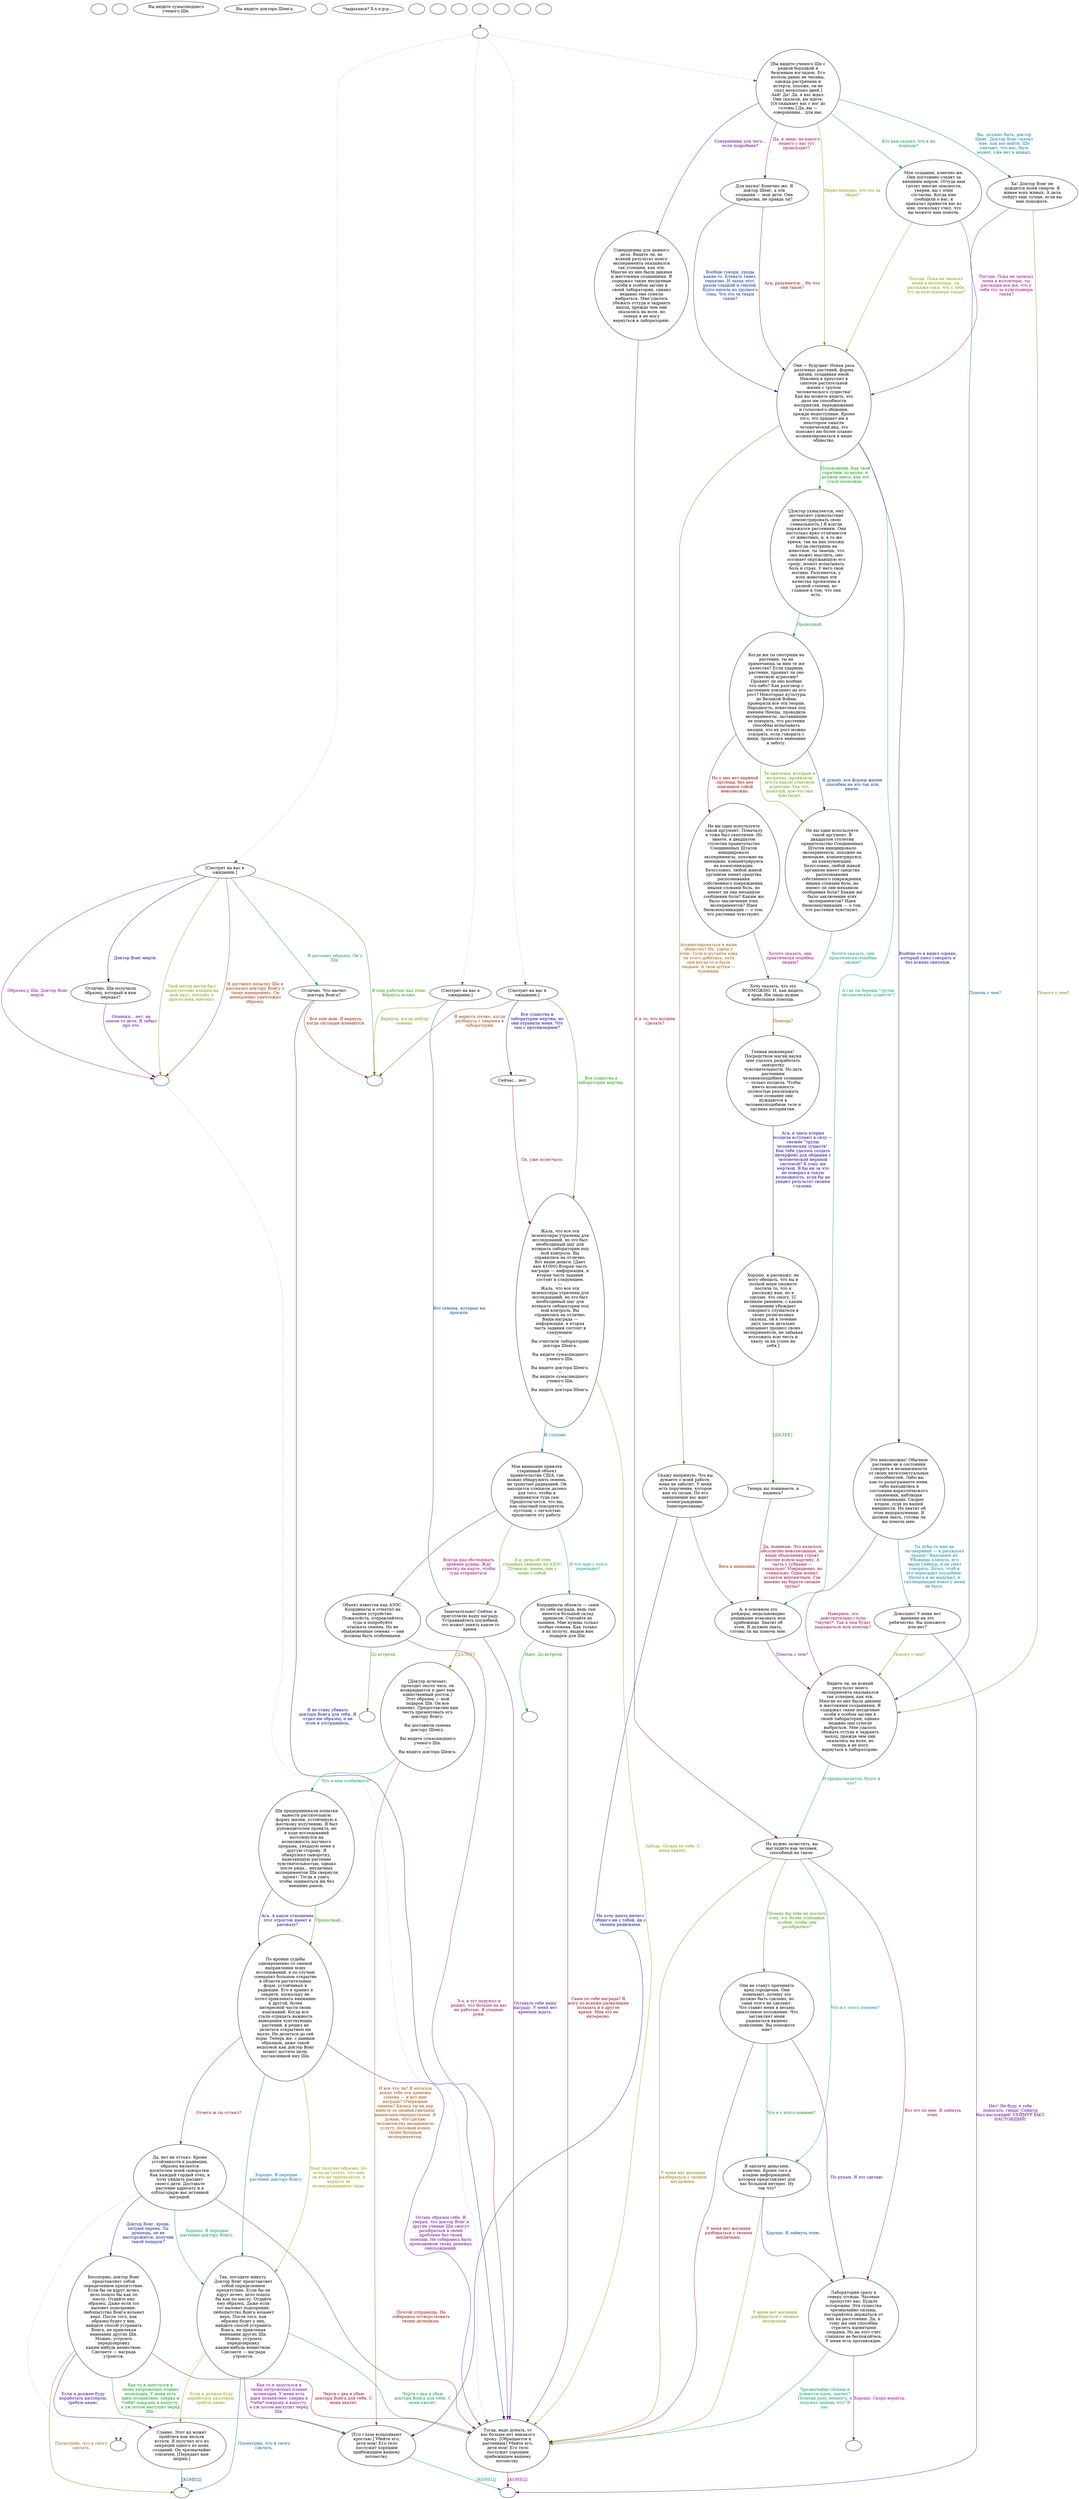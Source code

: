 digraph fcdrshng {
  "start" [style=filled       fillcolor="#FFFFFF"       color="#000000"]
  "start" [label=""]
  "use_p_proc" [style=filled       fillcolor="#FFFFFF"       color="#000000"]
  "use_p_proc" [label=""]
  "look_at_p_proc" [style=filled       fillcolor="#FFFFFF"       color="#000000"]
  "look_at_p_proc" [label="Вы видите сумасшедшего\nученого Ши."]
  "description_p_proc" [style=filled       fillcolor="#FFFFFF"       color="#000000"]
  "description_p_proc" [label="Вы видите доктора Шенга."]
  "use_skill_on_p_proc" [style=filled       fillcolor="#FFFFFF"       color="#000000"]
  "use_skill_on_p_proc" [label=""]
  "use_obj_on_p_proc" [style=filled       fillcolor="#FFFFFF"       color="#000000"]
  "use_obj_on_p_proc" [label="*задыхаясь* Х-х-х-р-р..."]
  "damage_p_proc" [style=filled       fillcolor="#FFFFFF"       color="#000000"]
  "damage_p_proc" [label=""]
  "map_enter_p_proc" [style=filled       fillcolor="#FFFFFF"       color="#000000"]
  "map_enter_p_proc" [label=""]
  "map_update_p_proc" [style=filled       fillcolor="#FFFFFF"       color="#000000"]
  "map_update_p_proc" [label=""]
  "talk_p_proc" [style=filled       fillcolor="#FFFFFF"       color="#000000"]
  "talk_p_proc" -> "Node042" [style=dotted color="#555555"]
  "talk_p_proc" -> "Node016" [style=dotted color="#555555"]
  "talk_p_proc" -> "Node025" [style=dotted color="#555555"]
  "talk_p_proc" -> "Node001" [style=dotted color="#555555"]
  "talk_p_proc" [label=""]
  "Node001" [style=filled       fillcolor="#FFFFFF"       color="#000000"]
  "Node001" [label="[Вы видите ученого Ши с\nредкой бородкой и\nбезумным взглядом. Его\nволосы давно не чесаны,\nодежда растрепана и\nистерта, похоже, он не\nспал несколько дней.]\nАай! Да! Да, я вас ждал.\nОни сказали, вы идете.\n[Оглядывает вас с ног до\nголовы.] Да, вы —\nсовершенны... для нас."]
  "Node001" -> "Node002" [label="Да, я знаю, но какого\nлешего у вас тут\nпроисходит?" color="#99004D" fontcolor="#99004D"]
  "Node001" -> "Node003" [label="Вы, должно быть, доктор\nШенг. Доктор Вонг сказал\nмне, как вас найти. Ши\nсчитают, что вас, быть\nможет, уже нет в живых." color="#007A99" fontcolor="#007A99"]
  "Node001" -> "Node004" [label="Перво-наперво, что это за\nтвари?" color="#998B00" fontcolor="#998B00"]
  "Node001" -> "Node005" [label="Совершенны для чего...\nесли подробнее?" color="#5F0099" fontcolor="#5F0099"]
  "Node001" -> "Node006" [label="Кто вам сказал, что я на\nподходе?" color="#009932" fontcolor="#009932"]
  "Node002" [style=filled       fillcolor="#FFFFFF"       color="#000000"]
  "Node002" [label="Для науки! Конечно же. Я\nдоктор Шенг, а эти\nсоздания — мои дети. Они\nпрекрасны, не правда ли?"]
  "Node002" -> "Node004" [label="Ага, разумеется... Но что\nони такое?" color="#990500" fontcolor="#990500"]
  "Node002" -> "Node004" [label="Вообще говоря, уроды\nкакие-то. Блевать тянет,\nсерьезно. И запах этот,\nразом сладкий и гнилой,\nбудто кисель из трупного\nсока. Что это за твари\nтакие?" color="#002799" fontcolor="#002799"]
  "Node003" [style=filled       fillcolor="#FFFFFF"       color="#000000"]
  "Node003" [label="Ха! Доктор Вонг не\nдождется моей смерти. Я\nживее всех живых. А дела\nпойдут еще лучше, если вы\nмне поможете."]
  "Node003" -> "Node008" [label="Помогу с чем?" color="#549900" fontcolor="#549900"]
  "Node003" -> "Node004" [label="Погоди. Пока не записал\nменя в волонтеры, ты\nрасскажи все же, что у\nтебя тут за кунсткамера\nтакая?" color="#990081" fontcolor="#990081"]
  "Node004" [style=filled       fillcolor="#FFFFFF"       color="#000000"]
  "Node004" [label="Они — будущее! Новая раса\nразумных растений, форма\nжизни, созданная мной.\nНаконец я преуспел в\nсинтезе растительной\nжизни с трупом\nчеловеческого существа!\nКак вы можете видеть, это\nдало им способности\nвосприятия, передвижения\nи голосового общения,\nпрежде недоступные. Кроме\nтого, это придает им в\nнекотором смысле\nчеловеческий вид, это\nпоможет им более плавно\nассимилироваться в наше\nобщество."]
  "Node004" -> "Node007" [label="А где ты берешь \"трупы\nчеловеческих существ\"?" color="#009985" fontcolor="#009985"]
  "Node004" -> "Node009" [label="Ассимилироваться в наше\nобщество? Ну, удачи с\nэтим. Гули и мутанты едва\nли этого добились, хотя\nони когда-то и были\nлюдьми. А твои штуки —\nчудовища." color="#995800" fontcolor="#995800"]
  "Node004" -> "Node026" [label="Вообще-то я видел сорняк,\nкоторый умел говорить и\nбез всяких синтезов." color="#2C0099" fontcolor="#2C0099"]
  "Node004" -> "Node028" [label="Потрясающе. Как твой\nсоратник по науке, я\nдолжен знать, как это\nстало возможно." color="#019900" fontcolor="#019900"]
  "Node005" [style=filled       fillcolor="#FFFFFF"       color="#000000"]
  "Node005" [label="Совершенны для данного\nдела. Видите ли, не\nвсякий результат моего\nэксперимента оказывался\nтак успешен, как эти.\nМногие из них были дикими\nи жестокими созданиями. Я\nсодержал такие неудачные\nособи в особом загоне в\nсвоей лаборатории, однако\nнедавно они сумели\nвыбраться. Мне удалось\nубежать оттуда и задраить\nвыход, прежде чем они\nоказались на воле, но\nтеперь я не могу\nвернуться в лабораторию."]
  "Node005" -> "Node038" [label="А я то, что должен\nсделать?" color="#99002E" fontcolor="#99002E"]
  "Node006" [style=filled       fillcolor="#FFFFFF"       color="#000000"]
  "Node006" [label="Мои создания, конечно же.\nОни постоянно следят за\nвнешним миром. Оттуда нам\nгрозят многие опасности,\nуверен, вы с этим\nсогласны. Когда мне\nсообщили о вас, я\nприказал привести вас ко\nмне, поскольку счел, что\nвы можете нам помочь."]
  "Node006" -> "Node008" [label="Помочь с чем?" color="#005A99" fontcolor="#005A99"]
  "Node006" -> "Node004" [label="Погоди. Пока не записал\nменя в волонтеры, ты\nрасскажи-таки, что у тебя\nтут за кунсткамера такая?" color="#879900" fontcolor="#879900"]
  "Node007" [style=filled       fillcolor="#FFFFFF"       color="#000000"]
  "Node007" [label="А, в основном это\nрейдеры, недальновидно\nрешившие атаковать мое\nприбежище. Хватит об\nэтом. Я должен знать,\nготовы ли вы помочь мне."]
  "Node007" -> "Node008" [label="Помочь с чем?" color="#7E0099" fontcolor="#7E0099"]
  "Node008" [style=filled       fillcolor="#FFFFFF"       color="#000000"]
  "Node008" [label="Видите ли, не всякий\nрезультат моего\nэксперимента оказывался\nтак успешен, как эти.\nМногие из них были дикими\nи жестокими созданиями. Я\nсодержал такие неудачные\nособи в особом загоне в\nсвоей лаборатории, однако\nнедавно они сумели\nвыбраться. Мне удалось\nсбежать оттуда и задраить\nвыход, прежде чем они\nоказались на воле, но\nтеперь я не могу\nвернуться в лабораторию."]
  "Node008" -> "Node038" [label="И предполагается, будто я\nчто?" color="#009952" fontcolor="#009952"]
  "Node009" [style=filled       fillcolor="#FFFFFF"       color="#000000"]
  "Node009" [label="Скажу напрямую. Что вы\nдумаете о моей работе,\nменя не заботит. У меня\nесть поручение, которое\nвам по силам. По его\nзавершении вас ждет\nвознаграждение.\nЗаинтересованы?"]
  "Node009" -> "Node007" [label="Весь в внимании." color="#992500" fontcolor="#992500"]
  "Node009" -> "Node012" [label="Не хочу иметь ничего\nобщего ни с тобой, ни с\nтвоими редисками." color="#000899" fontcolor="#000899"]
  "Node011" [style=filled       fillcolor="#FFFFFF"       color="#000000"]
  "Node011" [label="Объект известен как АЗОС.\nКоординаты я отметил на\nвашем устройстве.\nПожалуйста, отправляйтесь\nтуда и попробуйте\nотыскать семена. Но не\nобыкновенные семена — они\nдолжны быть особенными."]
  "Node011" -> "Node011a" [label="До встречи." color="#349900" fontcolor="#349900"]
  "Node011" -> "Node017" [label="Э-э, я тут подумал и\nрешил, что больше на вас\nне работаю. Я умываю\nруки." color="#990061" fontcolor="#990061"]
  "Node011a" [style=filled       fillcolor="#FFFFFF"       color="#000000"]
  "Node011a" [label=""]
  "Node012" [style=filled       fillcolor="#FFFFFF"       color="#000000"]
  "Node012" [label="[Его глаза вспыхивают\nяростью.] Убейте его,\nдети мои! Его тело\nпослужит хорошим\nприбежищем вашему\nпотомству."]
  "Node012" -> "Node998" [label="[КОНЕЦ]" color="#008E99" fontcolor="#008E99"]
  "Node013" [style=filled       fillcolor="#FFFFFF"       color="#000000"]
  "Node013" [label="Замечательно! Сейчас я\nприготовлю вашу награду.\nУстраивайтесь поудобней,\nэто может занять какое-то\nвремя."]
  "Node013" -> "Node018" [label="[ДАЛЕЕ]" color="#997800" fontcolor="#997800"]
  "Node013" -> "Node017" [label="Оставьте себе вашу\nнаграду. У меня нет\nвремени ждать." color="#4B0099" fontcolor="#4B0099"]
  "Node015" [style=filled       fillcolor="#FFFFFF"       color="#000000"]
  "Node015" [label="Координаты объекта — сами\nпо себе награда, ведь там\nимеется большой склад\nприпасов. Считайте их\nвашими. Мне нужны только\nособые семена. Как только\nя их получу, выдам вам\nподарок для Ши."]
  "Node015" -> "Node015a" [label="Идет. До встречи." color="#00991E" fontcolor="#00991E"]
  "Node015" -> "Node017" [label="Сами по себе награда? Я\nмогу по всяким развалинам\nполазать и в другое\nвремя. Мне это не\nинтересно." color="#99000E" fontcolor="#99000E"]
  "Node015a" [style=filled       fillcolor="#FFFFFF"       color="#000000"]
  "Node015a" [label=""]
  "Node016" [style=filled       fillcolor="#FFFFFF"       color="#000000"]
  "Node016" [label="[Смотрит на вас в\nожидании.]"]
  "Node016" -> "Node013" [label="Вот семена, которые вы\nпросили." color="#003B99" fontcolor="#003B99"]
  "Node016" -> "Node999" [label="Вернусь, когда добуду\nсемена." color="#679900" fontcolor="#679900"]
  "Node017" [style=filled       fillcolor="#FFFFFF"       color="#000000"]
  "Node017" [label="Тогда, надо думать, от\nвас больше нет никакого\nпроку. [Обращается к\nрастениям] Убейте его,\nдети мои! Его тело\nпослужит хорошим\nприбежищем вашему\nпотомству."]
  "Node017" -> "Node998" [label="[КОНЕЦ]" color="#990094" fontcolor="#990094"]
  "Node017a" [style=filled       fillcolor="#FFFFFF"       color="#000000"]
  "Node017a" -> "Node017" [style=dotted color="#555555"]
  "Node017a" [label=""]
  "Node018" [style=filled       fillcolor="#FFFFFF"       color="#000000"]
  "Node018" [label="[Доктор исчезает;\nпроходит около часа, он\nвозвращается и дает вам\nединственный росток.]\nЭтот образец — мой\nподарок Ши. Он все\nизменит. Предоставляю вам\nчесть презентовать его\nдоктору Вонгу.\n---\nВы доставили семена\nдоктору Шенгу.\n---\nВы видите сумасшедшего\nученого Ши.\n---\nВы видите доктора Шенга."]
  "Node018" -> "Node019" [label="Что в нем особенного?" color="#009971" fontcolor="#009971"]
  "Node018" -> "Node012" [label="И все что ли? Я мотался\nискал тебе эти хреновы\nсемена — и вот мне\nнаграда? Очередные\nсемена? Катись ты на хер\nвместе со своими гнилыми\nананасами-переростками. Я\nдумаю, что сделаю\nчеловечеству неоценимую\nуслугу, положив конец\nтвоим больным\nэкспериментам." color="#994500" fontcolor="#994500"]
  "Node019" [style=filled       fillcolor="#FFFFFF"       color="#000000"]
  "Node019" [label="Ши предпринимали попытки\nвывести растительную\nформу жизни, устойчивую к\nжесткому излучению. Я был\nруководителем проекта, но\nв ходе исследований\nнатолкнулся на\nвозможность научного\nпрорыва, уведшую меня в\nдругую сторону. Я\nобнаружил сыворотку,\nнаделяющую растение\nчувствительностью, однако\nпосле ряда... неудачных\nэкспериментов Ши свернули\nпроект. Тогда я ушел,\nчтобы заниматься им без\nвнешних рамок."]
  "Node019" -> "Node020" [label="Ага. А какое отношение\nэтот отросток имеет к\nрассказу?" color="#180099" fontcolor="#180099"]
  "Node019" -> "Node020" [label="Продолжай..." color="#159900" fontcolor="#159900"]
  "Node020" [style=filled       fillcolor="#FFFFFF"       color="#000000"]
  "Node020" [label="По иронии судьбы\nодновременно со сменой\nнаправления моих\nисследований, я по случаю\nсовершил большое открытие\nв области растительных\nформ, устойчивых к\nрадиации. Его я хранил в\nсекрете, поскольку не\nхотел привлекать внимание\nк другой, более\nинтересной части своих\nизысканий. Когда все\nстали отрицать важность\nвыведения чувствующих\nрастений, я решил не\nделиться открытием им\nназло. Не делиться до сей\nпоры. Теперь же, с данным\nобразцом, даже такой\nнедоумок как доктор Вонг\nможет достичь цели,\nпоставленной ему Ши."]
  "Node020" -> "Node021" [label="Отчего ж ты оттаял?" color="#990041" fontcolor="#990041"]
  "Node020" -> "Node036" [label="Хорошо. Я передам\nрастение доктору Вонгу." color="#006E99" fontcolor="#006E99"]
  "Node020" -> "Node036" [label="Вонг получит образец. Но\nесли он сочтет, что мне\nза это не причитается, я\nвернусь за\nвознаграждением сюда." color="#999700" fontcolor="#999700"]
  "Node020" -> "Node017" [label="Оставь образец себе. Я\nуверен, что доктор Вонг и\nдругие ученые Ши смогут\nразобраться в своей\nпроблеме без твоей\nпомощи. Не собираюсь быть\nпроводником твоих дешевых\nснисхождений." color="#6B0099" fontcolor="#6B0099"]
  "Node021" [style=filled       fillcolor="#FFFFFF"       color="#000000"]
  "Node021" -> "givePlayerSeed" [style=dotted color="#555555"]
  "Node021" [label="Да, нет не оттаял. Кроме\nустойчивости к радиации,\nобразец является\nносителем моей сыворотки.\nКак каждый гордый отец, я\nхочу увидеть расцвет\nсвоего дитя. Доставьте\nрастение адресату и я\nотблагодарю вас истинной\nнаградой."]
  "Node021" -> "Node036" [label="Хорошо. Я передам\nрастение доктору Вонгу." color="#00993E" fontcolor="#00993E"]
  "Node021" -> "Node017" [label="Почтой отправишь. Не\nсобираюсь потворствовать\nтвоим делишкам." color="#991100" fontcolor="#991100"]
  "Node021" -> "Node023" [label="Доктор Вонг, вроде,\nхитрый парень. Ты\nдумаешь, он не\nнасторожится, получив\nтакой подарок?" color="#001B99" fontcolor="#001B99"]
  "Node022" [style=filled       fillcolor="#FFFFFF"       color="#000000"]
  "Node022" [label="Мое внимание привлек\nстаринный объект\nправительства США, где\nможно обнаружить семена,\nне тронутые радиацией. Он\nнаходится слишком далеко\nдля того, чтобы я\nнаправился туда сам.\nПредполагается, что вы,\nкак опытный покоритель\nпустоши, с легкостью\nпроделаете эту работу."]
  "Node022" -> "Node013" [label="А-а, речь об этих\nстранных семенах из АЗОС.\nПлавали, знаем, они у\nменя с собой." color="#489900" fontcolor="#489900"]
  "Node022" -> "Node011" [label="Всегда рад обследовать\nдревние руины. Жду\nотметку на карте, чтобы\nтуда отправиться." color="#990074" fontcolor="#990074"]
  "Node022" -> "Node015" [label="И что мне с этого\nперепадет?" color="#009991" fontcolor="#009991"]
  "Node023" [style=filled       fillcolor="#FFFFFF"       color="#000000"]
  "Node023" [label="Бесспорно, доктор Вонг\nпредставляет собой\nопределенное препятствие.\nЕсли бы он вдруг исчез,\nдело пошло бы как по\nмаслу. Отдайте ему\nобразец. Даже если тот\nвызовет подозрение,\nлюбопытство Вонга возьмет\nверх. После того, как\nобразец будет у них,\nнайдите способ устранить\nВонга, не привлекая\nвнимания других Ши.\nМожно, устроить\nпередозировку\nкаким-нибудь веществом.\nСделаете — награда\nутроится."]
  "Node023" -> "Node990" [label="Посмотрим, что я смогу\nсделать." color="#996400" fontcolor="#996400"]
  "Node023" -> "Node024" [label="Если я должен буду\nпоработать киллером,\nтребую аванс." color="#380099" fontcolor="#380099"]
  "Node023" -> "Node012" [label="Как-то я запутался в\nтвоих хитрожопых планах\nвозмездия. У меня есть\nидея позанятнее: сперва я\n*тебя* покрошу в капусту,\nа уж потом наступит черед\nШи." color="#00990B" fontcolor="#00990B"]
  "Node023" -> "Node017" [label="Черта с два я убью\nдоктора Вонга для тебя. С\nменя хватит." color="#990022" fontcolor="#990022"]
  "Node024" [style=filled       fillcolor="#FFFFFF"       color="#000000"]
  "Node024" [label="Славно. Этот яд может\nприйтись как нельзя\nкстати. Я получил его из\nсекреций одного из моих\nсозданий. Он чрезвычайно\nтоксичен. [Передает вам\nшприц.]"]
  "Node024" -> "Node990" [label="[КОНЕЦ]" color="#004E99" fontcolor="#004E99"]
  "Node025" [style=filled       fillcolor="#FFFFFF"       color="#000000"]
  "Node025" [label="[Смотрит на вас в\nожидании.]"]
  "Node025" -> "Node017a" [label="Твой метод мести был\nнедостаточно изящен на\nмой вкус, поэтому я\nпросто всех замочил." color="#7B9900" fontcolor="#7B9900"]
  "Node025" -> "Node017a" [label="Образец у Ши. Доктор Вонг\nмертв." color="#8A0099" fontcolor="#8A0099"]
  "Node025" -> "Node037" [label="Я доставил образец. Он у\nШи." color="#00995E" fontcolor="#00995E"]
  "Node025" -> "Node017a" [label="Я доставил посылку Ши и\nрассказал доктору Вонгу о\nтвоих намерениях. Он\nнемедленно уничтожил\nобразец." color="#993100" fontcolor="#993100"]
  "Node025" -> "Node045" [label="Доктор Вонг мертв." color="#040099" fontcolor="#040099"]
  "Node025" -> "Node999" [label="Я еще работаю над этим.\nВернусь позже." color="#289900" fontcolor="#289900"]
  "Node026" [style=filled       fillcolor="#FFFFFF"       color="#000000"]
  "Node026" [label="Это невозможно! Обычное\nрастение не в состоянии\nговорить в независимости\nот своих интеллектуальных\nспособностей. Либо вы\nкак-то разыгрываете меня,\nлибо находились в\nсостоянии наркотического\nопьянения, наблюдая\nгаллюцинации. Скорее\nвторое, судя по вашей\nвнешности. Но хватит об\nэтом недоразумении. Я\nдолжен знать, готовы ли\nвы помочь мне."]
  "Node026" -> "Node008" [label="Наверное, это\nдействительно глупо\n*звучит*. Так в чем будет\nвыражаться моя помощь?" color="#990055" fontcolor="#990055"]
  "Node026" -> "Node027" [label="Ты зубы-то мне не\nзаговаривай — я рассказал\nправду! Выходцем из\nУбежища клянусь, его\nзвали Сеймур, и он умел\nговорить. Хотел, чтоб я\nего пересадил поудобнее.\nНичего я не выдумал, и\nгаллюцинаций вовсе у меня\nне было." color="#008199" fontcolor="#008199"]
  "Node027" [style=filled       fillcolor="#FFFFFF"       color="#000000"]
  "Node027" [label="Довольно! У меня нет\nвремени на это\nребячество. Вы поможете\nили нет?"]
  "Node027" -> "Node008" [label="Помогу с чем?" color="#998400" fontcolor="#998400"]
  "Node027" -> "Node998" [label="Нет! Не буду я тебе\nпомогать, гнида! Сеймур\nбыл настоящий! СЕЙМУР БЫЛ\nНАСТОЯЩИЙ!" color="#570099" fontcolor="#570099"]
  "Node028" [style=filled       fillcolor="#FFFFFF"       color="#000000"]
  "Node028" [label="[Доктор ухмыляется, ему\nдоставляет удовольствие\nдемонстрировать свою\nгениальность.] Я всегда\nпоражался растениям. Они\nнастолько ярко отличаются\nот животных, и, в то же\nвремя, так на них похожи.\nКогда смотришь на\nживотное, ты знаешь, что\nоно может мыслить, оно\nосознает окружающую его\nсреду, может испытывать\nболь и страх. У него свои\nмотивы. Разумеется, у\nвсех животных эти\nкачества проявлены в\nразной степени, но\nглавное в том, что они\nесть."]
  "Node028" -> "Node029" [label="Продолжай." color="#00992B" fontcolor="#00992B"]
  "Node029" [style=filled       fillcolor="#FFFFFF"       color="#000000"]
  "Node029" [label="Когда же ты смотришь на\nрастение, ты не\nпримечаешь за ним те же\nкачества? Если ударишь\nрастение, проявит ли оно\nответную агрессию?\nПроявит ли оно вообще\nчто-либо? Как разговор с\nрастением повлияет на его\nрост? Некоторые культуры\nдо Великой Войны\nпроверяли все эти теории.\nНародность, известная под\nименем Немцы, проводила\nэксперименты, заставившие\nее поверить, что растения\nспособны испытывать\nэмоции, что их рост можно\nускорить, если говорить с\nними, проявлять внимание\nи заботу."]
  "Node029" -> "Node030" [label="Но у них нет нервной\nсистемы, без нее\nописанное тобой\nневозможно." color="#990002" fontcolor="#990002"]
  "Node029" -> "Node031" [label="Я думаю, все формы жизни\nспособны на это так или\nиначе." color="#002F99" fontcolor="#002F99"]
  "Node029" -> "Node031" [label="Те цветочки, которые я\nвстречал, проявляли\nого-го какую ответную\nагрессию. Так что,\nпожалуй, кое-что они\nчувствуют." color="#5B9900" fontcolor="#5B9900"]
  "Node030" [style=filled       fillcolor="#FFFFFF"       color="#000000"]
  "Node030" [label="Не вы один используете\nтакой аргумент. Поначалу\nя тоже был скептичен. Но\nзнаете, в двадцатом\nстолетии правительство\nСоединенных Штатов\nинициировало\nэксперименты, похожие на\nнемецкие, концентрируясь\nна коммуникации.\nБезусловно, любой живой\nорганизм имеет средства\nраспознавания\nсобственного повреждения,\nиными словами боль, но\nимеют ли они механизм\nсообщения боли? Каким же\nбыло заключение этих\nэкспериментов? Идея\nбиокоммуникации — о том,\nчто растения чувствуют."]
  "Node030" -> "Node032" [label="Хотите сказать, они\nпрактически подобны\nлюдям?" color="#990088" fontcolor="#990088"]
  "Node031" [style=filled       fillcolor="#FFFFFF"       color="#000000"]
  "Node031" [label="Не вы один используете\nтакой аргумент. В\nдвадцатом столетии\nправительство Соединенных\nШтатов инициировало\nэксперименты, похожие на\nнемецкие, концентрируясь\nна коммуникации.\nБезусловно, любой живой\nорганизм имеет средства\nраспознавания\nсобственного повреждения,\nиными словами боль, но\nимеют ли они механизм\nсообщения боли? Каким же\nбыло заключение этих\nэкспериментов? Идея\nбиокоммуникации — о том,\nчто растения чувствуют."]
  "Node031" -> "Node032" [label="Хотите сказать, они\nпрактически подобны\nлюдям?" color="#00997D" fontcolor="#00997D"]
  "Node032" [style=filled       fillcolor="#FFFFFF"       color="#000000"]
  "Node032" [label="Хочу сказать, что это\nВОЗМОЖНО. И, как видите,\nя прав. Им лишь нужна\nнебольшая помощь."]
  "Node032" -> "Node033" [label="Помощь?" color="#995100" fontcolor="#995100"]
  "Node033" [style=filled       fillcolor="#FFFFFF"       color="#000000"]
  "Node033" [label="Генная инженерия!\nПосредством магии науки\nмне удалось разработать\nсыворотку\nчувствительности. Но дать\nрастениям\nчеловекоподобное сознание\n— только полдела. Чтобы\nиметь возможность\nполностью реализовать\nсвое сознание они\nнуждаются в\nчеловекоподобном теле и\nорганах восприятия."]
  "Node033" -> "Node034" [label="Ага, и здесь вторые\nполдела вступают в силу —\nсвежие \"трупы\nчеловеческих существ\".\nКак тебе удалось создать\nинтерфейс для общения с\nчеловеческой нервной\nсистемой? К тому же\nмертвой. Я бы ни за что\nне поверил в такую\nвозможность, если бы не\nувидел результат своими\nглазами." color="#240099" fontcolor="#240099"]
  "Node034" [style=filled       fillcolor="#FFFFFF"       color="#000000"]
  "Node034" [label="Хорошо, я расскажу; не\nмогу обещать, что вы в\nполной мере сможете\nпостичь то, что я\nрасскажу вам, но я\nсделаю, что смогу. [С\nвеликим рвением, с каким\nсвященник убеждает\nпокорного слушателя в\nсвоих религиозных\nсказках, он в течение\nдвух часов детально\nописывает процесс своих\nэкспериментов, не забывая\nвозложить всю честь и\nхвалу за их успех на\nсебя.]"]
  "Node034" -> "Node035" [label="[ДАЛЕЕ]" color="#099900" fontcolor="#099900"]
  "Node035" [style=filled       fillcolor="#FFFFFF"       color="#000000"]
  "Node035" [label="Теперь вы понимаете, я\nнадеюсь?"]
  "Node035" -> "Node007" [label="Да, понимаю. Это казалось\nабсолютно невозможным, но\nваши объяснения строят\nвполне ясную картину. А\nчасть с губками —\nгениально! Извращенно, но\nгениально. Один аспект\nостается непонятным. Где\nименно вы берете свежие\nтрупы?" color="#990035" fontcolor="#990035"]
  "Node036" [style=filled       fillcolor="#FFFFFF"       color="#000000"]
  "Node036" -> "givePlayerSeed" [style=dotted color="#555555"]
  "Node036" [label="Так, погодите минуту.\nДоктор Вонг представляет\nсобой определенное\nпрепятствие. Если бы он\nвдруг исчез, дело пошло\nбы как по маслу. Отдайте\nему образец. Даже если\nтот вызовет подозрение,\nлюбопытство Вонга возьмет\nверх. После того, как\nобразец будет у них,\nнайдите способ устранить\nВонга, не привлекая\nвнимания других Ши.\nМожно, устроить\nпередозировку\nкаким-нибудь веществом.\nСделаете — награда\nутроится."]
  "Node036" -> "Node990" [label="Посмотрим, что я смогу\nсделать." color="#006299" fontcolor="#006299"]
  "Node036" -> "Node024" [label="Если я должен буду\nпоработать киллером,\nтребую аванс." color="#8F9900" fontcolor="#8F9900"]
  "Node036" -> "Node012" [label="Как-то я запутался в\nтвоих хитрожопых планах\nвозмездия. У меня есть\nидея позанятнее: сперва я\n*тебя* покрошу в капусту,\nа уж потом наступит черед\nШи." color="#770099" fontcolor="#770099"]
  "Node036" -> "Node017" [label="Черта с два я убью\nдоктора Вонга для тебя. С\nменя хватит." color="#00994A" fontcolor="#00994A"]
  "Node037" [style=filled       fillcolor="#FFFFFF"       color="#000000"]
  "Node037" [label="Отлично. Что насчет\nдоктора Вонга?"]
  "Node037" -> "Node999" [label="Все еще жив. Я вернусь,\nкогда ситуация изменится." color="#991E00" fontcolor="#991E00"]
  "Node037" -> "Node017" [label="Я не стану убивать\nдоктора Вонга для тебя. Я\nотдал им образец, и на\nэтом я отстраняюсь." color="#000F99" fontcolor="#000F99"]
  "Node038" [style=filled       fillcolor="#FFFFFF"       color="#000000"]
  "Node038" [label="Их нужно зачистить, вы\nвыглядите как человек,\nспособный на такое."]
  "Node038" -> "Node039" [label="Почему бы тебе не послать\nэтих, э-э, более успешных\nособей, чтобы они\nразобрались?" color="#3C9900" fontcolor="#3C9900"]
  "Node038" -> "Node041" [label="Вот это по мне. Я займусь\nэтим." color="#990068" fontcolor="#990068"]
  "Node038" -> "Node040" [label="Что я с этого поимею?" color="#009599" fontcolor="#009599"]
  "Node038" -> "Node017" [label="У меня нет желания\nразбираться с твоими\nнеудачами." color="#997000" fontcolor="#997000"]
  "Node039" [style=filled       fillcolor="#FFFFFF"       color="#000000"]
  "Node039" [label="Они не станут причинять\nвред сородичам. Они\nпонимают, почему это\nдолжно быть сделано, но\nсами этого не сделают.\nЧто ставит меня в весьма\nщекотливое положение. Что\nзаставляет меня\nрадоваться вашему\nпоявлению. Вы поможете\nмне?"]
  "Node039" -> "Node041" [label="По рукам. Я это сделаю." color="#440099" fontcolor="#440099"]
  "Node039" -> "Node040" [label="Что я с этого поимею?" color="#009917" fontcolor="#009917"]
  "Node039" -> "Node017" [label="У меня нет желания\nразбираться с твоими\nнеудачами." color="#990016" fontcolor="#990016"]
  "Node040" [style=filled       fillcolor="#FFFFFF"       color="#000000"]
  "Node040" [label="Я заплачу деньгами,\nконечно. Кроме того я\nвладею информацией,\nкоторая представляет для\nвас большой интерес. Ну\nтак что?"]
  "Node040" -> "Node041" [label="Хорошо. Я займусь этим." color="#004299" fontcolor="#004299"]
  "Node040" -> "Node017" [label="У меня нет желания\nразбираться с твоими\nнеудачами." color="#6F9900" fontcolor="#6F9900"]
  "Node041" [style=filled       fillcolor="#FFFFFF"       color="#000000"]
  "Node041" [label="Лаборатория сразу к\nсеверу отсюда. Часовые\nпропустят вас. Будьте\nосторожны. Эти существа\nчрезвычайно сильны,\nпостарайтесь держаться от\nних на расстоянии. Да, к\nтому же они способны\nстрелять ядовитыми\nспорами. Но на этот счет\nслишком не беспокойтесь.\nУ меня есть противоядие."]
  "Node041" -> "Node041a" [label="Хорошо. Скоро вернусь." color="#960099" fontcolor="#960099"]
  "Node041" -> "Node017" [label="Чрезвычайно сильны и\nплюются ядом, значит?\nПочесав репу немного, я\nподумал знаешь что? Я\nпас." color="#00996A" fontcolor="#00996A"]
  "Node041a" [style=filled       fillcolor="#FFFFFF"       color="#000000"]
  "Node041a" [label=""]
  "Node042" [style=filled       fillcolor="#FFFFFF"       color="#000000"]
  "Node042" [label="[Смотрит на вас в\nожидании.]"]
  "Node042" -> "Node999" [label="Я вернусь позже, когда\nразберусь с тварями в\nлаборатории." color="#993D00" fontcolor="#993D00"]
  "Node042" -> "Node043" [label="Все существа в\nлаборатории мертвы, но\nони отравили меня. Что\nтам с противоядием?" color="#110099" fontcolor="#110099"]
  "Node042" -> "Node044" [label="Все существа в\nлаборатории мертвы." color="#1C9900" fontcolor="#1C9900"]
  "Node043" [style=filled       fillcolor="#FFFFFF"       color="#000000"]
  "Node043" [label="Сейчас... вот."]
  "Node043" -> "Node044" [label="Ох, уже полегчало." color="#990049" fontcolor="#990049"]
  "Node044" [style=filled       fillcolor="#FFFFFF"       color="#000000"]
  "Node044" [label="Жаль, что все эти\nэкземпляры утрачены для\nисследований, но это был\nнеобходимый шаг для\nвозврата лаборатории под\nмой контроль. Вы\nсправились на отлично.\nВот ваши деньги. [Дает\nвам $1000] Вторая часть\nнаграды — информация, и\nвторая часть задания\nсостоит в следующем.\n---\nЖаль, что все эти\nэкземпляры утрачены для\nисследований, но это был\nнеобходимый шаг для\nвозврата лаборатории под\nмой контроль. Вы\nсправились на отлично.\nВаша награда —\nинформация, и вторая\nчасть задания состоит в\nследующем.\n---\nВы очистили лабораторию\nдоктора Шенга.\n---\nВы видите сумасшедшего\nученого Ши.\n---\nВы видите доктора Шенга.\n---\nВы видите сумасшедшего\nученого Ши.\n---\nВы видите доктора Шенга."]
  "Node044" -> "Node022" [label="Я слушаю." color="#007599" fontcolor="#007599"]
  "Node044" -> "Node017" [label="Забудь. Оставь ее себе. С\nменя хватит." color="#999000" fontcolor="#999000"]
  "Node045" [style=filled       fillcolor="#FFFFFF"       color="#000000"]
  "Node045" [label="Отлично. Ши получили\nобразец, который я вам\nпередал?"]
  "Node045" -> "Node017a" [label="Опаньки... нет, на\nсамом-то деле. Я забыл\nпро это." color="#630099" fontcolor="#630099"]
  "Node999" [style=filled       fillcolor="#FFFFFF"       color="#000000"]
  "Node999" [label=""]
  "Node998" [style=filled       fillcolor="#FFFFFF"       color="#000000"]
  "Node998" [label=""]
  "Node990" [style=filled       fillcolor="#FFFFFF"       color="#000000"]
  "Node990" [label=""]
  "timed_event_p_proc" [style=filled       fillcolor="#FFFFFF"       color="#000000"]
  "timed_event_p_proc" [label=""]
  "pickup_p_proc" [style=filled       fillcolor="#FFFFFF"       color="#000000"]
  "pickup_p_proc" [label=""]
  "destroy_p_proc" [style=filled       fillcolor="#FFFFFF"       color="#000000"]
  "destroy_p_proc" [label=""]
  "critter_p_proc" [style=filled       fillcolor="#FFFFFF"       color="#000000"]
  "critter_p_proc" -> "talk_p_proc" [style=dotted color="#555555"]
  "critter_p_proc" [label=""]
  "givePlayerSeed" [style=filled       fillcolor="#FFFFFF"       color="#000000"]
  "givePlayerSeed" [label=""]
}